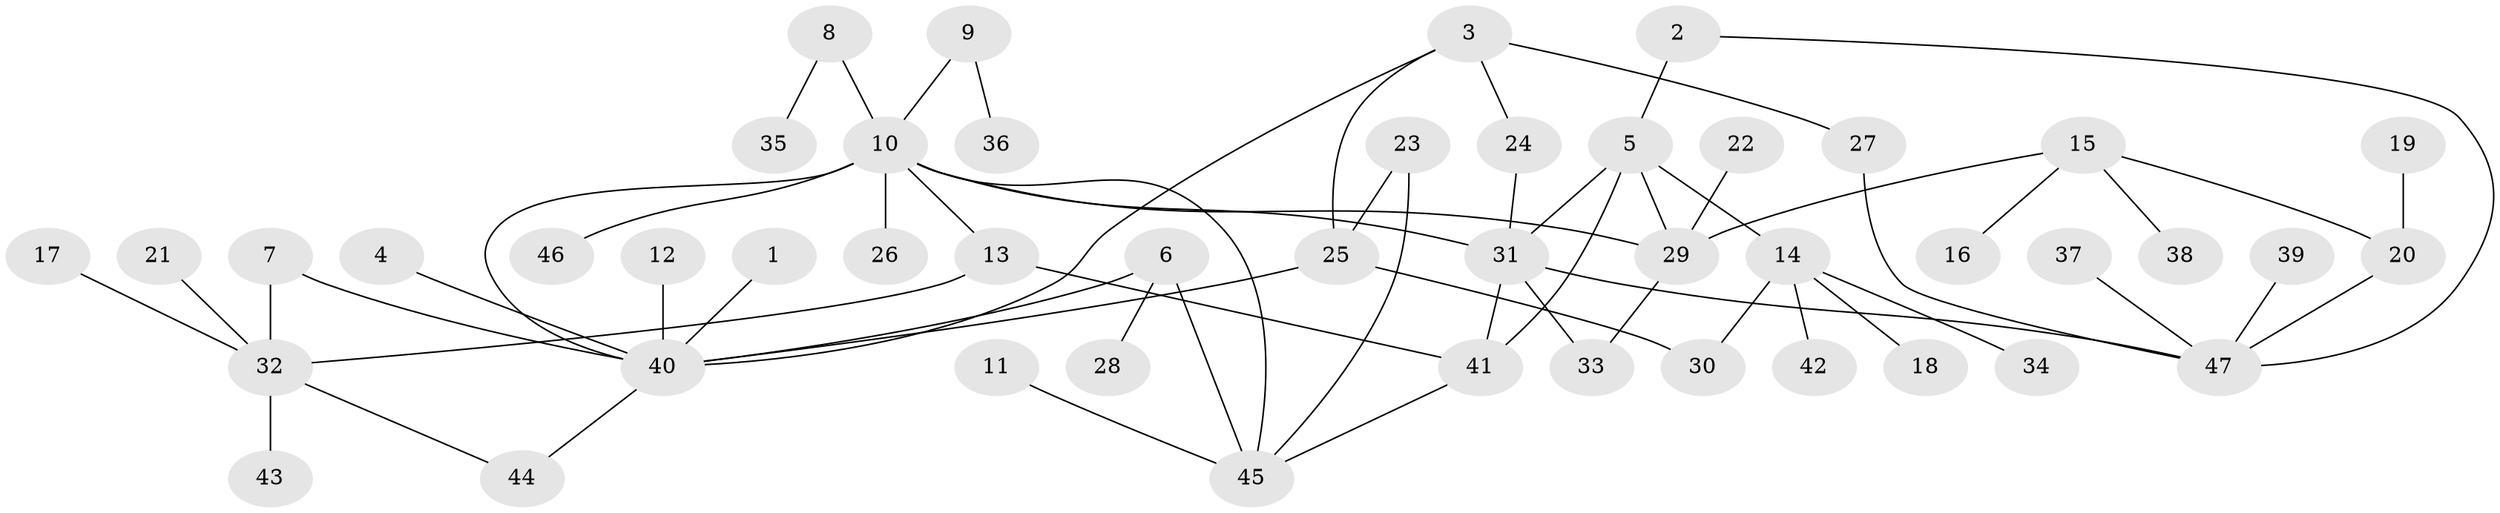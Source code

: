 // original degree distribution, {12: 0.012987012987012988, 7: 0.03896103896103896, 9: 0.012987012987012988, 3: 0.07792207792207792, 11: 0.012987012987012988, 6: 0.05194805194805195, 1: 0.5844155844155844, 2: 0.14285714285714285, 4: 0.03896103896103896, 5: 0.025974025974025976}
// Generated by graph-tools (version 1.1) at 2025/36/03/04/25 23:36:49]
// undirected, 47 vertices, 61 edges
graph export_dot {
  node [color=gray90,style=filled];
  1;
  2;
  3;
  4;
  5;
  6;
  7;
  8;
  9;
  10;
  11;
  12;
  13;
  14;
  15;
  16;
  17;
  18;
  19;
  20;
  21;
  22;
  23;
  24;
  25;
  26;
  27;
  28;
  29;
  30;
  31;
  32;
  33;
  34;
  35;
  36;
  37;
  38;
  39;
  40;
  41;
  42;
  43;
  44;
  45;
  46;
  47;
  1 -- 40 [weight=1.0];
  2 -- 5 [weight=1.0];
  2 -- 47 [weight=1.0];
  3 -- 24 [weight=1.0];
  3 -- 25 [weight=1.0];
  3 -- 27 [weight=1.0];
  3 -- 40 [weight=1.0];
  4 -- 40 [weight=1.0];
  5 -- 14 [weight=1.0];
  5 -- 29 [weight=1.0];
  5 -- 31 [weight=1.0];
  5 -- 41 [weight=1.0];
  6 -- 28 [weight=1.0];
  6 -- 40 [weight=1.0];
  6 -- 45 [weight=1.0];
  7 -- 32 [weight=1.0];
  7 -- 40 [weight=1.0];
  8 -- 10 [weight=1.0];
  8 -- 35 [weight=1.0];
  9 -- 10 [weight=1.0];
  9 -- 36 [weight=1.0];
  10 -- 13 [weight=1.0];
  10 -- 26 [weight=1.0];
  10 -- 29 [weight=1.0];
  10 -- 31 [weight=1.0];
  10 -- 40 [weight=1.0];
  10 -- 45 [weight=1.0];
  10 -- 46 [weight=1.0];
  11 -- 45 [weight=1.0];
  12 -- 40 [weight=1.0];
  13 -- 32 [weight=1.0];
  13 -- 41 [weight=1.0];
  14 -- 18 [weight=1.0];
  14 -- 30 [weight=1.0];
  14 -- 34 [weight=1.0];
  14 -- 42 [weight=1.0];
  15 -- 16 [weight=1.0];
  15 -- 20 [weight=1.0];
  15 -- 29 [weight=1.0];
  15 -- 38 [weight=1.0];
  17 -- 32 [weight=1.0];
  19 -- 20 [weight=1.0];
  20 -- 47 [weight=1.0];
  21 -- 32 [weight=1.0];
  22 -- 29 [weight=1.0];
  23 -- 25 [weight=1.0];
  23 -- 45 [weight=1.0];
  24 -- 31 [weight=1.0];
  25 -- 30 [weight=1.0];
  25 -- 40 [weight=1.0];
  27 -- 47 [weight=1.0];
  29 -- 33 [weight=1.0];
  31 -- 33 [weight=1.0];
  31 -- 41 [weight=1.0];
  31 -- 47 [weight=1.0];
  32 -- 43 [weight=1.0];
  32 -- 44 [weight=1.0];
  37 -- 47 [weight=1.0];
  39 -- 47 [weight=1.0];
  40 -- 44 [weight=1.0];
  41 -- 45 [weight=1.0];
}
